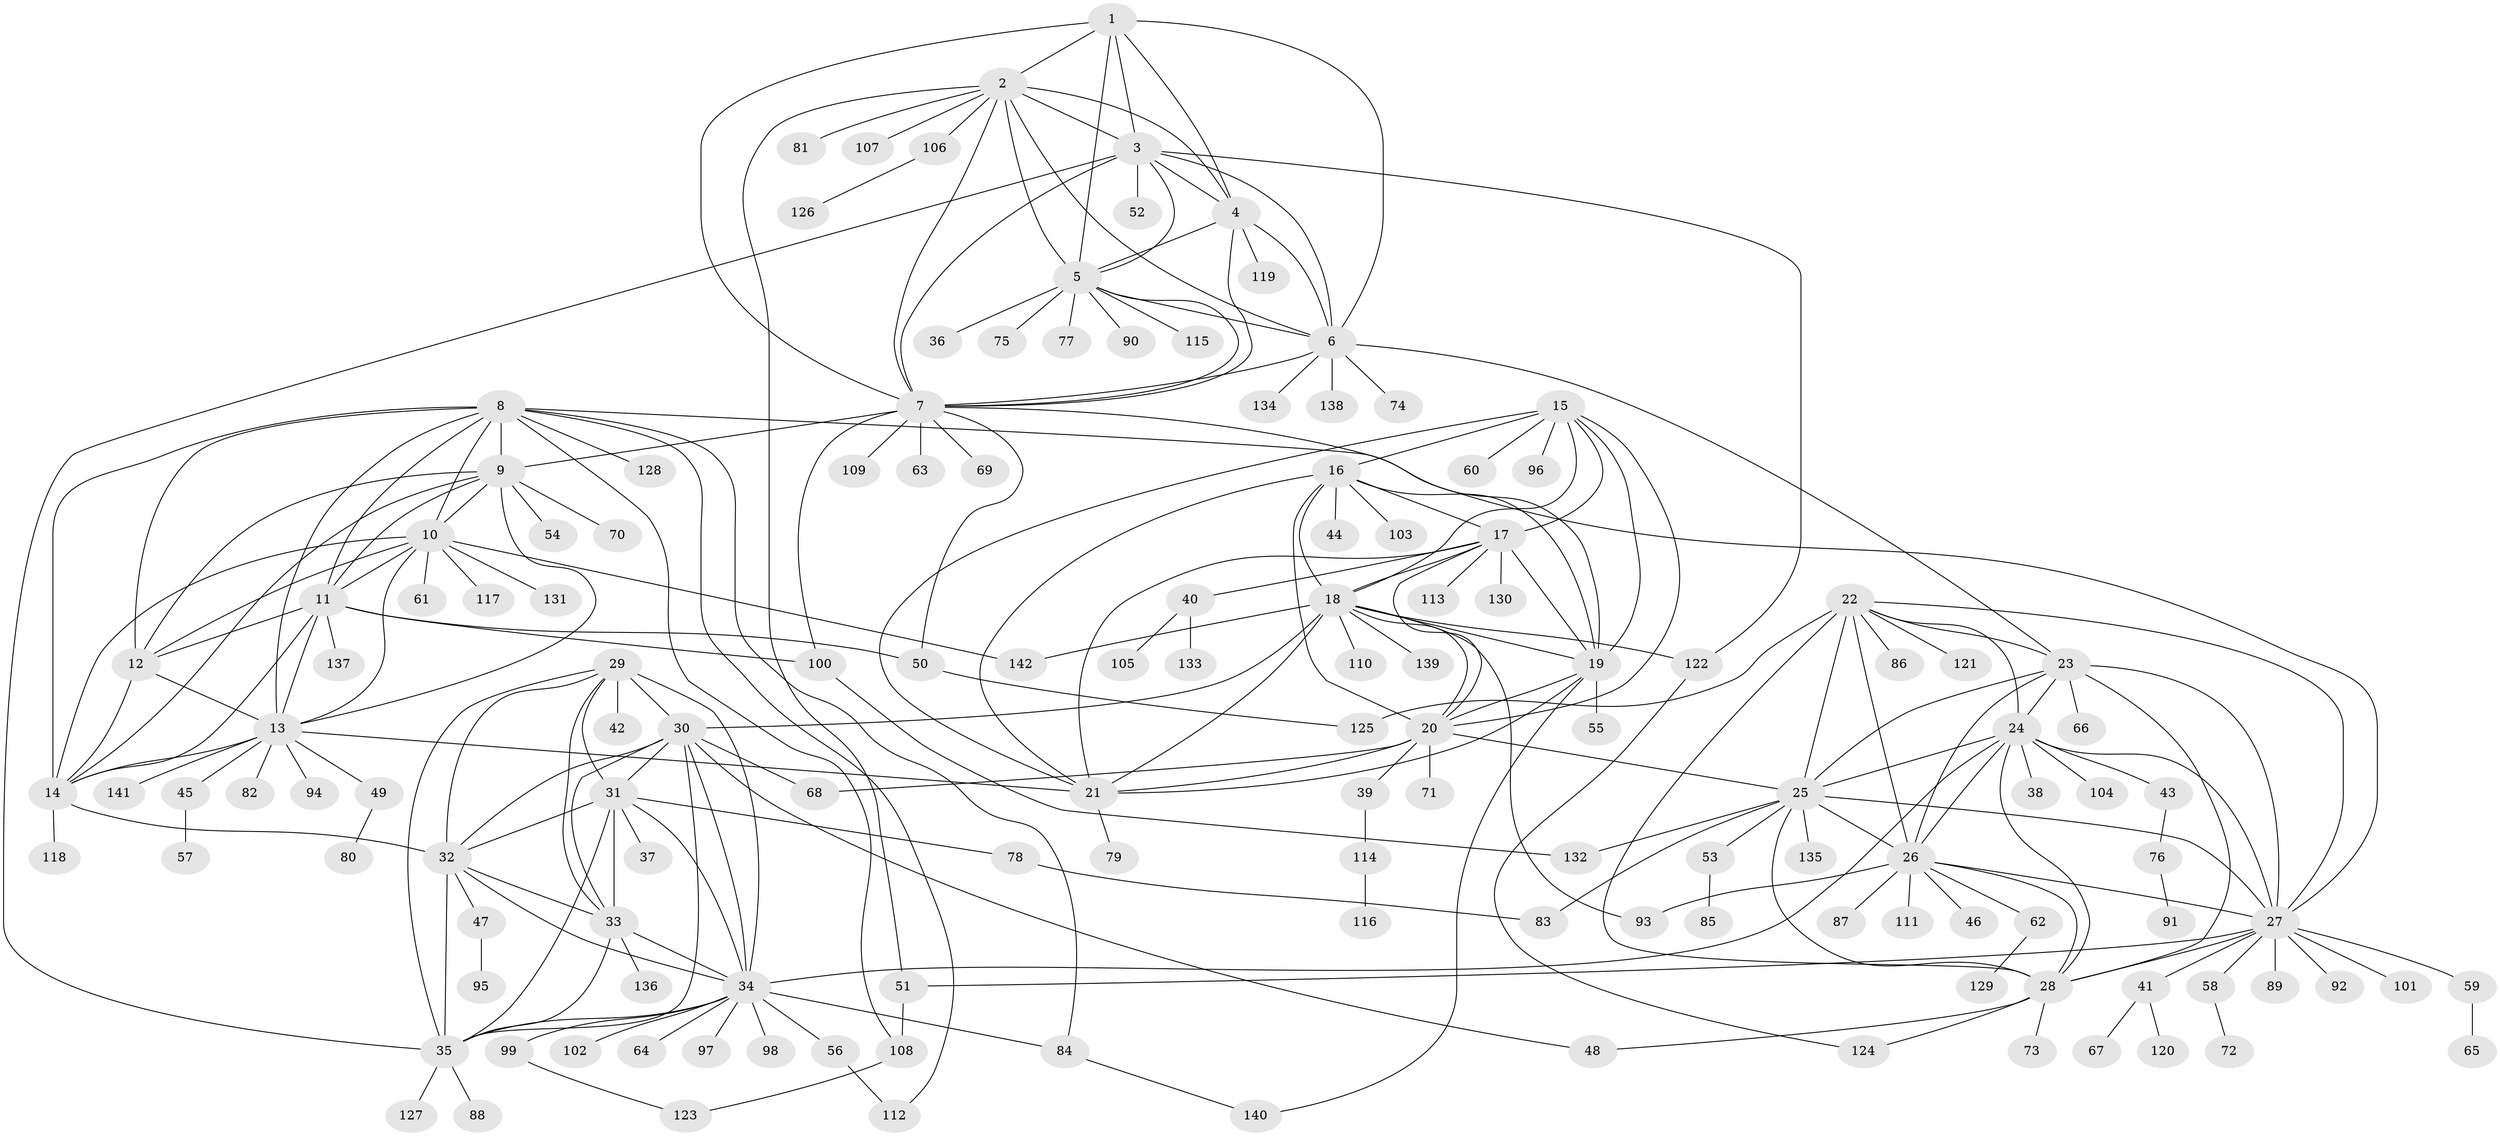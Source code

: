 // coarse degree distribution, {6: 0.023529411764705882, 10: 0.011764705882352941, 9: 0.047058823529411764, 7: 0.011764705882352941, 11: 0.047058823529411764, 13: 0.011764705882352941, 12: 0.011764705882352941, 5: 0.023529411764705882, 18: 0.011764705882352941, 4: 0.011764705882352941, 1: 0.5647058823529412, 2: 0.17647058823529413, 3: 0.047058823529411764}
// Generated by graph-tools (version 1.1) at 2025/19/03/04/25 18:19:55]
// undirected, 142 vertices, 239 edges
graph export_dot {
graph [start="1"]
  node [color=gray90,style=filled];
  1;
  2;
  3;
  4;
  5;
  6;
  7;
  8;
  9;
  10;
  11;
  12;
  13;
  14;
  15;
  16;
  17;
  18;
  19;
  20;
  21;
  22;
  23;
  24;
  25;
  26;
  27;
  28;
  29;
  30;
  31;
  32;
  33;
  34;
  35;
  36;
  37;
  38;
  39;
  40;
  41;
  42;
  43;
  44;
  45;
  46;
  47;
  48;
  49;
  50;
  51;
  52;
  53;
  54;
  55;
  56;
  57;
  58;
  59;
  60;
  61;
  62;
  63;
  64;
  65;
  66;
  67;
  68;
  69;
  70;
  71;
  72;
  73;
  74;
  75;
  76;
  77;
  78;
  79;
  80;
  81;
  82;
  83;
  84;
  85;
  86;
  87;
  88;
  89;
  90;
  91;
  92;
  93;
  94;
  95;
  96;
  97;
  98;
  99;
  100;
  101;
  102;
  103;
  104;
  105;
  106;
  107;
  108;
  109;
  110;
  111;
  112;
  113;
  114;
  115;
  116;
  117;
  118;
  119;
  120;
  121;
  122;
  123;
  124;
  125;
  126;
  127;
  128;
  129;
  130;
  131;
  132;
  133;
  134;
  135;
  136;
  137;
  138;
  139;
  140;
  141;
  142;
  1 -- 2;
  1 -- 3;
  1 -- 4;
  1 -- 5;
  1 -- 6;
  1 -- 7;
  2 -- 3;
  2 -- 4;
  2 -- 5;
  2 -- 6;
  2 -- 7;
  2 -- 51;
  2 -- 81;
  2 -- 106;
  2 -- 107;
  3 -- 4;
  3 -- 5;
  3 -- 6;
  3 -- 7;
  3 -- 35;
  3 -- 52;
  3 -- 122;
  4 -- 5;
  4 -- 6;
  4 -- 7;
  4 -- 119;
  5 -- 6;
  5 -- 7;
  5 -- 36;
  5 -- 75;
  5 -- 77;
  5 -- 90;
  5 -- 115;
  6 -- 7;
  6 -- 23;
  6 -- 74;
  6 -- 134;
  6 -- 138;
  7 -- 9;
  7 -- 19;
  7 -- 50;
  7 -- 63;
  7 -- 69;
  7 -- 100;
  7 -- 109;
  8 -- 9;
  8 -- 10;
  8 -- 11;
  8 -- 12;
  8 -- 13;
  8 -- 14;
  8 -- 27;
  8 -- 84;
  8 -- 108;
  8 -- 112;
  8 -- 128;
  9 -- 10;
  9 -- 11;
  9 -- 12;
  9 -- 13;
  9 -- 14;
  9 -- 54;
  9 -- 70;
  10 -- 11;
  10 -- 12;
  10 -- 13;
  10 -- 14;
  10 -- 61;
  10 -- 117;
  10 -- 131;
  10 -- 142;
  11 -- 12;
  11 -- 13;
  11 -- 14;
  11 -- 50;
  11 -- 100;
  11 -- 137;
  12 -- 13;
  12 -- 14;
  13 -- 14;
  13 -- 21;
  13 -- 45;
  13 -- 49;
  13 -- 82;
  13 -- 94;
  13 -- 141;
  14 -- 32;
  14 -- 118;
  15 -- 16;
  15 -- 17;
  15 -- 18;
  15 -- 19;
  15 -- 20;
  15 -- 21;
  15 -- 60;
  15 -- 96;
  16 -- 17;
  16 -- 18;
  16 -- 19;
  16 -- 20;
  16 -- 21;
  16 -- 44;
  16 -- 103;
  17 -- 18;
  17 -- 19;
  17 -- 20;
  17 -- 21;
  17 -- 40;
  17 -- 113;
  17 -- 130;
  18 -- 19;
  18 -- 20;
  18 -- 21;
  18 -- 30;
  18 -- 93;
  18 -- 110;
  18 -- 122;
  18 -- 139;
  18 -- 142;
  19 -- 20;
  19 -- 21;
  19 -- 55;
  19 -- 140;
  20 -- 21;
  20 -- 25;
  20 -- 39;
  20 -- 68;
  20 -- 71;
  21 -- 79;
  22 -- 23;
  22 -- 24;
  22 -- 25;
  22 -- 26;
  22 -- 27;
  22 -- 28;
  22 -- 86;
  22 -- 121;
  22 -- 125;
  23 -- 24;
  23 -- 25;
  23 -- 26;
  23 -- 27;
  23 -- 28;
  23 -- 66;
  24 -- 25;
  24 -- 26;
  24 -- 27;
  24 -- 28;
  24 -- 34;
  24 -- 38;
  24 -- 43;
  24 -- 104;
  25 -- 26;
  25 -- 27;
  25 -- 28;
  25 -- 53;
  25 -- 83;
  25 -- 132;
  25 -- 135;
  26 -- 27;
  26 -- 28;
  26 -- 46;
  26 -- 62;
  26 -- 87;
  26 -- 93;
  26 -- 111;
  27 -- 28;
  27 -- 41;
  27 -- 51;
  27 -- 58;
  27 -- 59;
  27 -- 89;
  27 -- 92;
  27 -- 101;
  28 -- 48;
  28 -- 73;
  28 -- 124;
  29 -- 30;
  29 -- 31;
  29 -- 32;
  29 -- 33;
  29 -- 34;
  29 -- 35;
  29 -- 42;
  30 -- 31;
  30 -- 32;
  30 -- 33;
  30 -- 34;
  30 -- 35;
  30 -- 48;
  30 -- 68;
  31 -- 32;
  31 -- 33;
  31 -- 34;
  31 -- 35;
  31 -- 37;
  31 -- 78;
  32 -- 33;
  32 -- 34;
  32 -- 35;
  32 -- 47;
  33 -- 34;
  33 -- 35;
  33 -- 136;
  34 -- 35;
  34 -- 56;
  34 -- 64;
  34 -- 84;
  34 -- 97;
  34 -- 98;
  34 -- 99;
  34 -- 102;
  35 -- 88;
  35 -- 127;
  39 -- 114;
  40 -- 105;
  40 -- 133;
  41 -- 67;
  41 -- 120;
  43 -- 76;
  45 -- 57;
  47 -- 95;
  49 -- 80;
  50 -- 125;
  51 -- 108;
  53 -- 85;
  56 -- 112;
  58 -- 72;
  59 -- 65;
  62 -- 129;
  76 -- 91;
  78 -- 83;
  84 -- 140;
  99 -- 123;
  100 -- 132;
  106 -- 126;
  108 -- 123;
  114 -- 116;
  122 -- 124;
}

